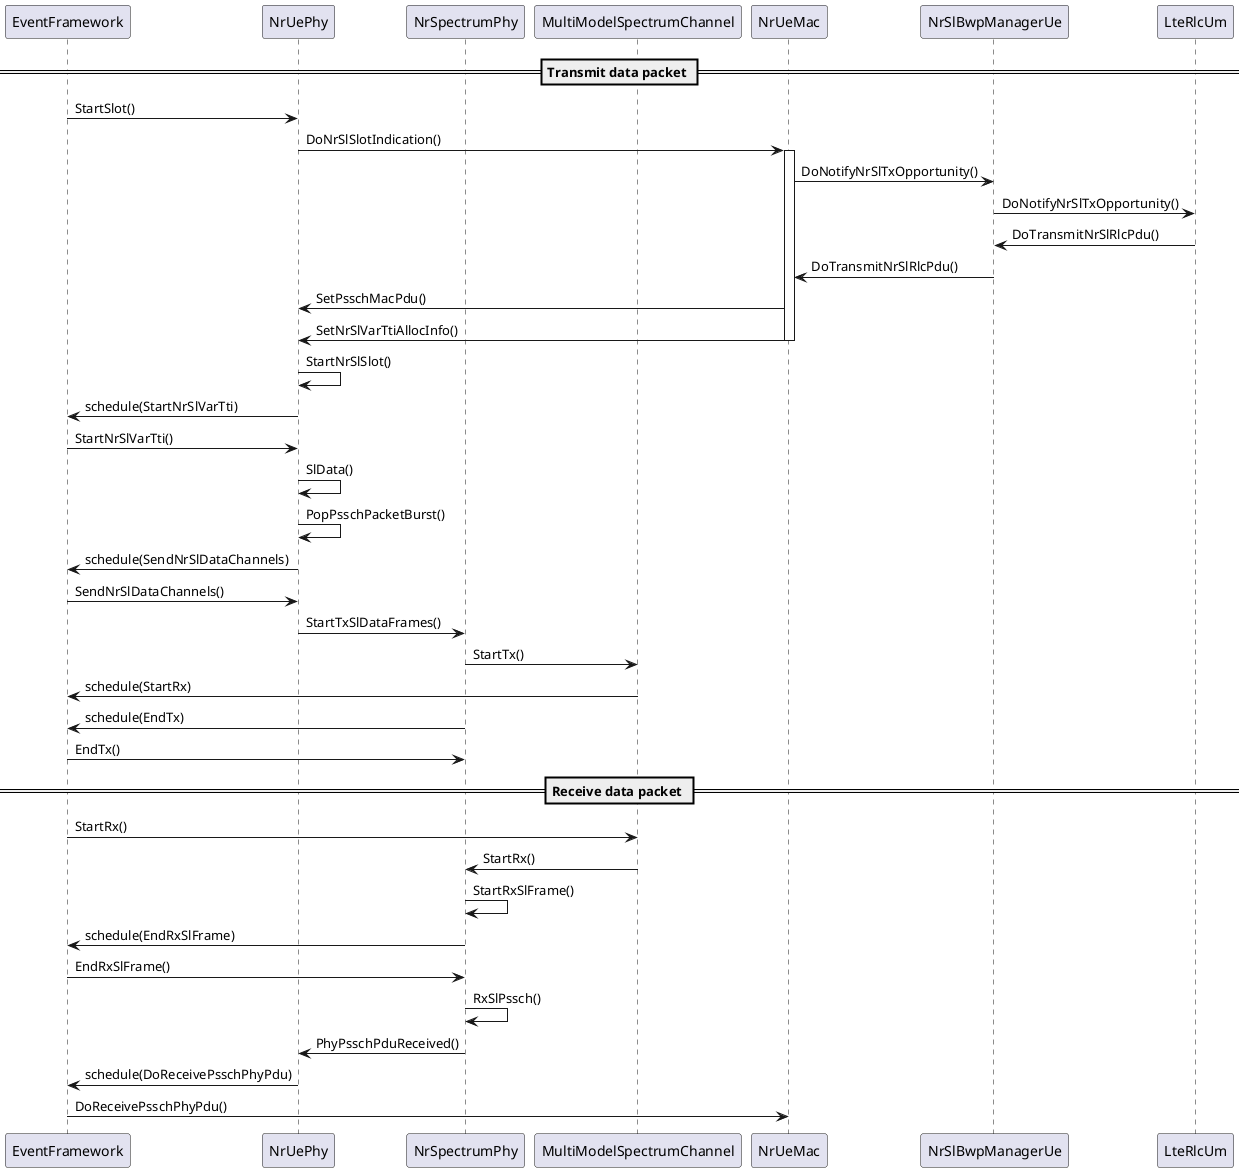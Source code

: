 @startuml main-sequence

participant EventFramework as event

participant NrUePhy as phy
participant NrSpectrumPhy as spectrum
participant MultiModelSpectrumChannel as spectrumChannel

participant NrUeMac as mac

participant NrSlBwpManagerUe as bwp
participant LteRlcUm as rlc

== Transmit data packet ==



event -> phy : StartSlot()
phy -> mac : DoNrSlSlotIndication()
activate mac
    mac -> bwp : DoNotifyNrSlTxOpportunity()
    bwp -> rlc : DoNotifyNrSlTxOpportunity()
    rlc -> bwp : DoTransmitNrSlRlcPdu()
    bwp -> mac : DoTransmitNrSlRlcPdu()
    mac -> phy : SetPsschMacPdu()

    mac -> phy : SetNrSlVarTtiAllocInfo()
deactivate mac

phy -> phy : StartNrSlSlot()
phy -> event : schedule(StartNrSlVarTti)
event -> phy : StartNrSlVarTti()
phy -> phy : SlData()
phy -> phy : PopPsschPacketBurst()
phy -> event : schedule(SendNrSlDataChannels)
event -> phy : SendNrSlDataChannels()

phy -> spectrum : StartTxSlDataFrames()
spectrum -> spectrumChannel : StartTx()
spectrumChannel -> event : schedule(StartRx)

spectrum -> event : schedule(EndTx)
event -> spectrum : EndTx()

== Receive data packet ==

event -> spectrumChannel : StartRx()
spectrumChannel -> spectrum : StartRx()
spectrum -> spectrum : StartRxSlFrame()
spectrum -> event : schedule(EndRxSlFrame)

event -> spectrum : EndRxSlFrame()
spectrum -> spectrum : RxSlPssch()
spectrum -> phy : PhyPsschPduReceived()

phy -> event : schedule(DoReceivePsschPhyPdu)
event -> mac : DoReceivePsschPhyPdu()

@enduml